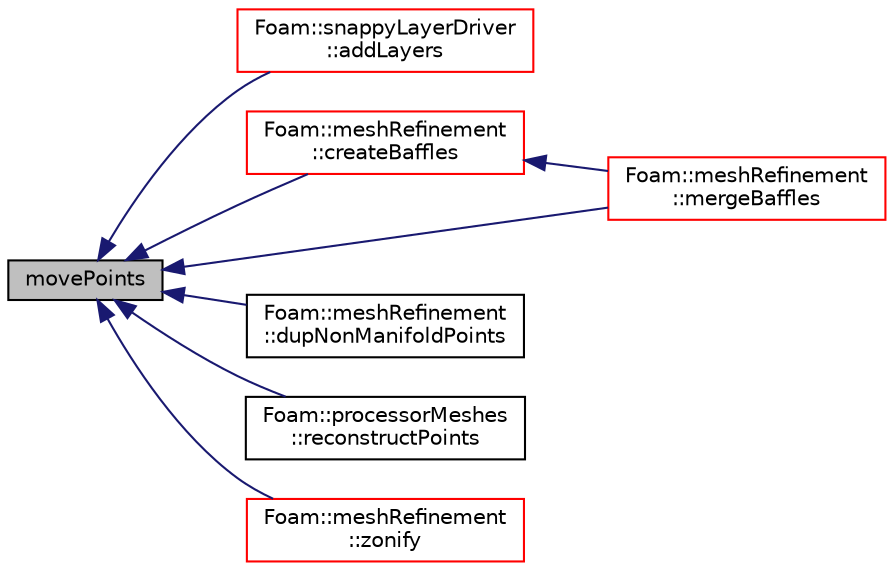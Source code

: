 digraph "movePoints"
{
  bgcolor="transparent";
  edge [fontname="Helvetica",fontsize="10",labelfontname="Helvetica",labelfontsize="10"];
  node [fontname="Helvetica",fontsize="10",shape=record];
  rankdir="LR";
  Node1 [label="movePoints",height=0.2,width=0.4,color="black", fillcolor="grey75", style="filled", fontcolor="black"];
  Node1 -> Node2 [dir="back",color="midnightblue",fontsize="10",style="solid",fontname="Helvetica"];
  Node2 [label="Foam::snappyLayerDriver\l::addLayers",height=0.2,width=0.4,color="red",URL="$a02426.html#a2654851d1ffedc26e8ff1424f7097ba6",tooltip="Add cell layers. "];
  Node1 -> Node3 [dir="back",color="midnightblue",fontsize="10",style="solid",fontname="Helvetica"];
  Node3 [label="Foam::meshRefinement\l::createBaffles",height=0.2,width=0.4,color="red",URL="$a01503.html#adf59ba1ba1060862e3274059692eea57",tooltip="Create baffle for every internal face where ownPatch != -1. "];
  Node3 -> Node4 [dir="back",color="midnightblue",fontsize="10",style="solid",fontname="Helvetica"];
  Node4 [label="Foam::meshRefinement\l::mergeBaffles",height=0.2,width=0.4,color="red",URL="$a01503.html#aa959f1ef1377d3a4eaac5ff099280e50",tooltip="Merge baffles. Gets pairs of faces. "];
  Node1 -> Node5 [dir="back",color="midnightblue",fontsize="10",style="solid",fontname="Helvetica"];
  Node5 [label="Foam::meshRefinement\l::dupNonManifoldPoints",height=0.2,width=0.4,color="black",URL="$a01503.html#a9dbc8bd1d38070053486014e911d03a1",tooltip="Find boundary points that connect to more than one cell. "];
  Node1 -> Node4 [dir="back",color="midnightblue",fontsize="10",style="solid",fontname="Helvetica"];
  Node1 -> Node6 [dir="back",color="midnightblue",fontsize="10",style="solid",fontname="Helvetica"];
  Node6 [label="Foam::processorMeshes\l::reconstructPoints",height=0.2,width=0.4,color="black",URL="$a02032.html#a3c986dd25c16cb5d2a3c3ecf708fbe10",tooltip="Reconstruct point position after motion in parallel. "];
  Node1 -> Node7 [dir="back",color="midnightblue",fontsize="10",style="solid",fontname="Helvetica"];
  Node7 [label="Foam::meshRefinement\l::zonify",height=0.2,width=0.4,color="red",URL="$a01503.html#a90cf965dfe02eb20f11a4a8c6035747f",tooltip="Put faces/cells into zones according to surface specification. "];
}
